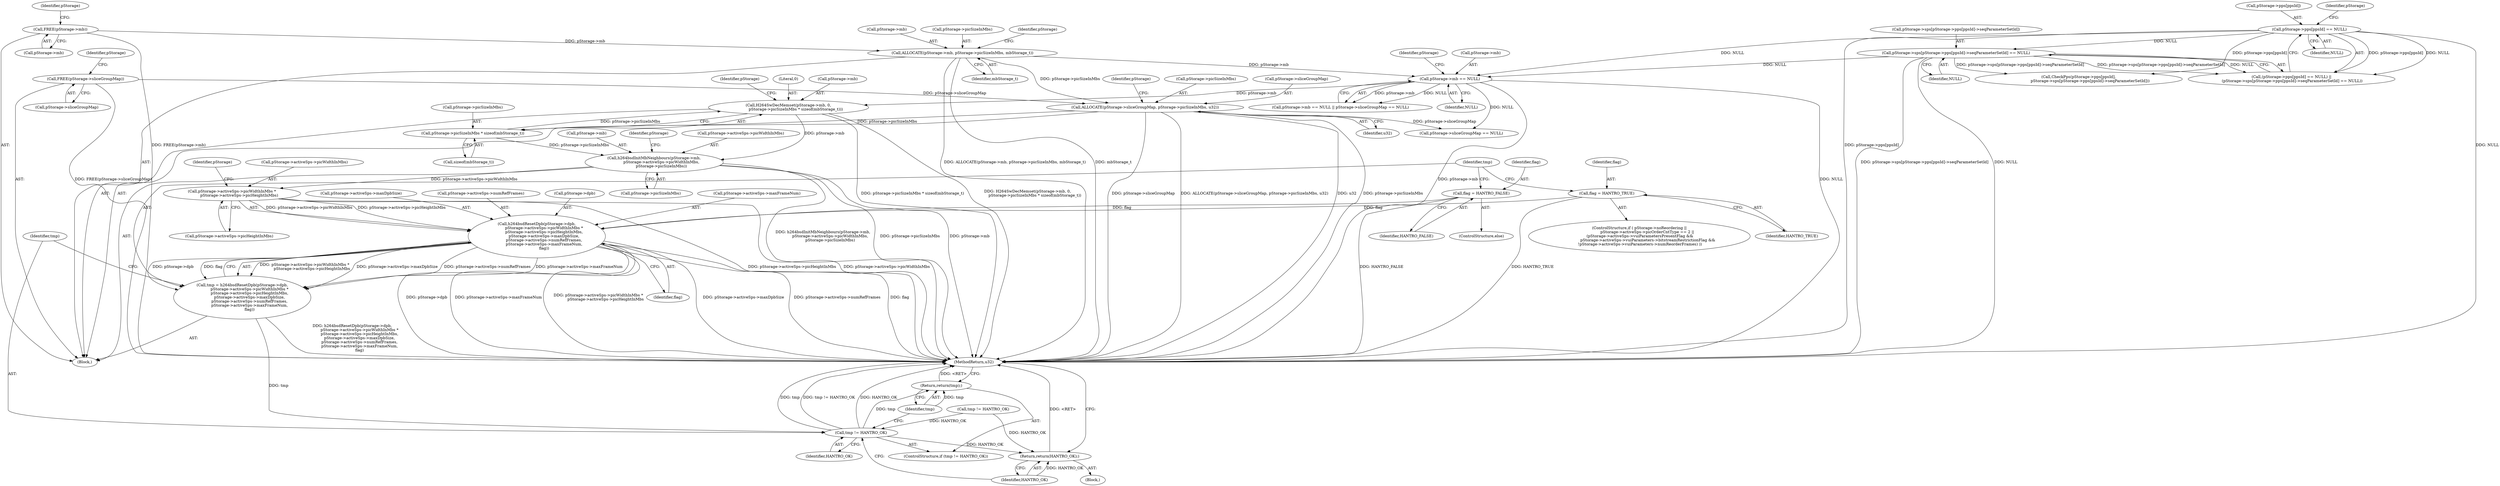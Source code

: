 digraph "0_Android_60547808ca4e9cfac50028c00c58a6ceb2319301@pointer" {
"1000405" [label="(Call,h264bsdResetDpb(pStorage->dpb,\n            pStorage->activeSps->picWidthInMbs *\n            pStorage->activeSps->picHeightInMbs,\n            pStorage->activeSps->maxDpbSize,\n            pStorage->activeSps->numRefFrames,\n            pStorage->activeSps->maxFrameNum,\n            flag))"];
"1000409" [label="(Call,pStorage->activeSps->picWidthInMbs *\n            pStorage->activeSps->picHeightInMbs)"];
"1000349" [label="(Call,h264bsdInitMbNeighbours(pStorage->mb,\n            pStorage->activeSps->picWidthInMbs,\n            pStorage->picSizeInMbs))"];
"1000338" [label="(Call,H264SwDecMemset(pStorage->mb, 0,\n            pStorage->picSizeInMbs * sizeof(mbStorage_t)))"];
"1000326" [label="(Call,pStorage->mb == NULL)"];
"1000308" [label="(Call,ALLOCATE(pStorage->mb, pStorage->picSizeInMbs, mbStorage_t))"];
"1000300" [label="(Call,FREE(pStorage->mb))"];
"1000124" [label="(Call,pStorage->pps[ppsId] == NULL)"];
"1000131" [label="(Call,pStorage->sps[pStorage->pps[ppsId]->seqParameterSetId] == NULL)"];
"1000343" [label="(Call,pStorage->picSizeInMbs * sizeof(mbStorage_t))"];
"1000316" [label="(Call,ALLOCATE(pStorage->sliceGroupMap, pStorage->picSizeInMbs, u32))"];
"1000304" [label="(Call,FREE(pStorage->sliceGroupMap))"];
"1000396" [label="(Call,flag = HANTRO_TRUE)"];
"1000400" [label="(Call,flag = HANTRO_FALSE)"];
"1000403" [label="(Call,tmp = h264bsdResetDpb(pStorage->dpb,\n            pStorage->activeSps->picWidthInMbs *\n            pStorage->activeSps->picHeightInMbs,\n            pStorage->activeSps->maxDpbSize,\n            pStorage->activeSps->numRefFrames,\n            pStorage->activeSps->maxFrameNum,\n            flag))"];
"1000437" [label="(Call,tmp != HANTRO_OK)"];
"1000440" [label="(Return,return(tmp);)"];
"1000566" [label="(Return,return(HANTRO_OK);)"];
"1000327" [label="(Call,pStorage->mb)"];
"1000436" [label="(ControlStructure,if (tmp != HANTRO_OK))"];
"1000439" [label="(Identifier,HANTRO_OK)"];
"1000325" [label="(Call,pStorage->mb == NULL || pStorage->sliceGroupMap == NULL)"];
"1000326" [label="(Call,pStorage->mb == NULL)"];
"1000437" [label="(Call,tmp != HANTRO_OK)"];
"1000330" [label="(Identifier,NULL)"];
"1000349" [label="(Call,h264bsdInitMbNeighbours(pStorage->mb,\n            pStorage->activeSps->picWidthInMbs,\n            pStorage->picSizeInMbs))"];
"1000315" [label="(Identifier,mbStorage_t)"];
"1000316" [label="(Call,ALLOCATE(pStorage->sliceGroupMap, pStorage->picSizeInMbs, u32))"];
"1000401" [label="(Identifier,flag)"];
"1000294" [label="(Block,)"];
"1000422" [label="(Identifier,pStorage)"];
"1000130" [label="(Identifier,NULL)"];
"1000331" [label="(Call,pStorage->sliceGroupMap == NULL)"];
"1000143" [label="(Identifier,NULL)"];
"1000398" [label="(Identifier,HANTRO_TRUE)"];
"1000167" [label="(Call,tmp != HANTRO_OK)"];
"1000301" [label="(Call,pStorage->mb)"];
"1000323" [label="(Identifier,u32)"];
"1000305" [label="(Call,pStorage->sliceGroupMap)"];
"1000113" [label="(Block,)"];
"1000353" [label="(Call,pStorage->activeSps->picWidthInMbs)"];
"1000406" [label="(Call,pStorage->dpb)"];
"1000309" [label="(Call,pStorage->mb)"];
"1000351" [label="(Identifier,pStorage)"];
"1000308" [label="(Call,ALLOCATE(pStorage->mb, pStorage->picSizeInMbs, mbStorage_t))"];
"1000342" [label="(Literal,0)"];
"1000312" [label="(Call,pStorage->picSizeInMbs)"];
"1000409" [label="(Call,pStorage->activeSps->picWidthInMbs *\n            pStorage->activeSps->picHeightInMbs)"];
"1000320" [label="(Call,pStorage->picSizeInMbs)"];
"1000124" [label="(Call,pStorage->pps[ppsId] == NULL)"];
"1000396" [label="(Call,flag = HANTRO_TRUE)"];
"1000300" [label="(Call,FREE(pStorage->mb))"];
"1000410" [label="(Call,pStorage->activeSps->picWidthInMbs)"];
"1000404" [label="(Identifier,tmp)"];
"1000402" [label="(Identifier,HANTRO_FALSE)"];
"1000131" [label="(Call,pStorage->sps[pStorage->pps[ppsId]->seqParameterSetId] == NULL)"];
"1000441" [label="(Identifier,tmp)"];
"1000567" [label="(Identifier,HANTRO_OK)"];
"1000125" [label="(Call,pStorage->pps[ppsId])"];
"1000344" [label="(Call,pStorage->picSizeInMbs)"];
"1000304" [label="(Call,FREE(pStorage->sliceGroupMap))"];
"1000310" [label="(Identifier,pStorage)"];
"1000123" [label="(Call,(pStorage->pps[ppsId] == NULL) ||\n (pStorage->sps[pStorage->pps[ppsId]->seqParameterSetId] == NULL))"];
"1000397" [label="(Identifier,flag)"];
"1000149" [label="(Call,CheckPps(pStorage->pps[ppsId],\n                   pStorage->sps[pStorage->pps[ppsId]->seqParameterSetId]))"];
"1000400" [label="(Call,flag = HANTRO_FALSE)"];
"1000347" [label="(Call,sizeof(mbStorage_t))"];
"1000350" [label="(Call,pStorage->mb)"];
"1000338" [label="(Call,H264SwDecMemset(pStorage->mb, 0,\n            pStorage->picSizeInMbs * sizeof(mbStorage_t)))"];
"1000399" [label="(ControlStructure,else)"];
"1000358" [label="(Call,pStorage->picSizeInMbs)"];
"1000306" [label="(Identifier,pStorage)"];
"1000430" [label="(Call,pStorage->activeSps->maxFrameNum)"];
"1000134" [label="(Identifier,pStorage)"];
"1000343" [label="(Call,pStorage->picSizeInMbs * sizeof(mbStorage_t))"];
"1000132" [label="(Call,pStorage->sps[pStorage->pps[ppsId]->seqParameterSetId])"];
"1000420" [label="(Call,pStorage->activeSps->maxDpbSize)"];
"1000438" [label="(Identifier,tmp)"];
"1000440" [label="(Return,return(tmp);)"];
"1000333" [label="(Identifier,pStorage)"];
"1000361" [label="(ControlStructure,if ( pStorage->noReordering ||\n             pStorage->activeSps->picOrderCntType == 2 ||\n (pStorage->activeSps->vuiParametersPresentFlag &&\n              pStorage->activeSps->vuiParameters->bitstreamRestrictionFlag &&\n !pStorage->activeSps->vuiParameters->numReorderFrames) ))"];
"1000317" [label="(Call,pStorage->sliceGroupMap)"];
"1000339" [label="(Call,pStorage->mb)"];
"1000566" [label="(Return,return(HANTRO_OK);)"];
"1000415" [label="(Call,pStorage->activeSps->picHeightInMbs)"];
"1000328" [label="(Identifier,pStorage)"];
"1000405" [label="(Call,h264bsdResetDpb(pStorage->dpb,\n            pStorage->activeSps->picWidthInMbs *\n            pStorage->activeSps->picHeightInMbs,\n            pStorage->activeSps->maxDpbSize,\n            pStorage->activeSps->numRefFrames,\n            pStorage->activeSps->maxFrameNum,\n            flag))"];
"1000403" [label="(Call,tmp = h264bsdResetDpb(pStorage->dpb,\n            pStorage->activeSps->picWidthInMbs *\n            pStorage->activeSps->picHeightInMbs,\n            pStorage->activeSps->maxDpbSize,\n            pStorage->activeSps->numRefFrames,\n            pStorage->activeSps->maxFrameNum,\n            flag))"];
"1000435" [label="(Identifier,flag)"];
"1000568" [label="(MethodReturn,u32)"];
"1000425" [label="(Call,pStorage->activeSps->numRefFrames)"];
"1000318" [label="(Identifier,pStorage)"];
"1000364" [label="(Identifier,pStorage)"];
"1000405" -> "1000403"  [label="AST: "];
"1000405" -> "1000435"  [label="CFG: "];
"1000406" -> "1000405"  [label="AST: "];
"1000409" -> "1000405"  [label="AST: "];
"1000420" -> "1000405"  [label="AST: "];
"1000425" -> "1000405"  [label="AST: "];
"1000430" -> "1000405"  [label="AST: "];
"1000435" -> "1000405"  [label="AST: "];
"1000403" -> "1000405"  [label="CFG: "];
"1000405" -> "1000568"  [label="DDG: pStorage->activeSps->picWidthInMbs *\n            pStorage->activeSps->picHeightInMbs"];
"1000405" -> "1000568"  [label="DDG: pStorage->activeSps->maxDpbSize"];
"1000405" -> "1000568"  [label="DDG: pStorage->activeSps->numRefFrames"];
"1000405" -> "1000568"  [label="DDG: flag"];
"1000405" -> "1000568"  [label="DDG: pStorage->dpb"];
"1000405" -> "1000568"  [label="DDG: pStorage->activeSps->maxFrameNum"];
"1000405" -> "1000403"  [label="DDG: pStorage->activeSps->picWidthInMbs *\n            pStorage->activeSps->picHeightInMbs"];
"1000405" -> "1000403"  [label="DDG: pStorage->activeSps->maxDpbSize"];
"1000405" -> "1000403"  [label="DDG: pStorage->activeSps->numRefFrames"];
"1000405" -> "1000403"  [label="DDG: pStorage->activeSps->maxFrameNum"];
"1000405" -> "1000403"  [label="DDG: pStorage->dpb"];
"1000405" -> "1000403"  [label="DDG: flag"];
"1000409" -> "1000405"  [label="DDG: pStorage->activeSps->picWidthInMbs"];
"1000409" -> "1000405"  [label="DDG: pStorage->activeSps->picHeightInMbs"];
"1000396" -> "1000405"  [label="DDG: flag"];
"1000400" -> "1000405"  [label="DDG: flag"];
"1000409" -> "1000415"  [label="CFG: "];
"1000410" -> "1000409"  [label="AST: "];
"1000415" -> "1000409"  [label="AST: "];
"1000422" -> "1000409"  [label="CFG: "];
"1000409" -> "1000568"  [label="DDG: pStorage->activeSps->picWidthInMbs"];
"1000409" -> "1000568"  [label="DDG: pStorage->activeSps->picHeightInMbs"];
"1000349" -> "1000409"  [label="DDG: pStorage->activeSps->picWidthInMbs"];
"1000349" -> "1000294"  [label="AST: "];
"1000349" -> "1000358"  [label="CFG: "];
"1000350" -> "1000349"  [label="AST: "];
"1000353" -> "1000349"  [label="AST: "];
"1000358" -> "1000349"  [label="AST: "];
"1000364" -> "1000349"  [label="CFG: "];
"1000349" -> "1000568"  [label="DDG: h264bsdInitMbNeighbours(pStorage->mb,\n            pStorage->activeSps->picWidthInMbs,\n            pStorage->picSizeInMbs)"];
"1000349" -> "1000568"  [label="DDG: pStorage->picSizeInMbs"];
"1000349" -> "1000568"  [label="DDG: pStorage->mb"];
"1000338" -> "1000349"  [label="DDG: pStorage->mb"];
"1000343" -> "1000349"  [label="DDG: pStorage->picSizeInMbs"];
"1000338" -> "1000294"  [label="AST: "];
"1000338" -> "1000343"  [label="CFG: "];
"1000339" -> "1000338"  [label="AST: "];
"1000342" -> "1000338"  [label="AST: "];
"1000343" -> "1000338"  [label="AST: "];
"1000351" -> "1000338"  [label="CFG: "];
"1000338" -> "1000568"  [label="DDG: pStorage->picSizeInMbs * sizeof(mbStorage_t)"];
"1000338" -> "1000568"  [label="DDG: H264SwDecMemset(pStorage->mb, 0,\n            pStorage->picSizeInMbs * sizeof(mbStorage_t))"];
"1000326" -> "1000338"  [label="DDG: pStorage->mb"];
"1000343" -> "1000338"  [label="DDG: pStorage->picSizeInMbs"];
"1000326" -> "1000325"  [label="AST: "];
"1000326" -> "1000330"  [label="CFG: "];
"1000327" -> "1000326"  [label="AST: "];
"1000330" -> "1000326"  [label="AST: "];
"1000333" -> "1000326"  [label="CFG: "];
"1000325" -> "1000326"  [label="CFG: "];
"1000326" -> "1000568"  [label="DDG: pStorage->mb"];
"1000326" -> "1000568"  [label="DDG: NULL"];
"1000326" -> "1000325"  [label="DDG: pStorage->mb"];
"1000326" -> "1000325"  [label="DDG: NULL"];
"1000308" -> "1000326"  [label="DDG: pStorage->mb"];
"1000124" -> "1000326"  [label="DDG: NULL"];
"1000131" -> "1000326"  [label="DDG: NULL"];
"1000326" -> "1000331"  [label="DDG: NULL"];
"1000308" -> "1000294"  [label="AST: "];
"1000308" -> "1000315"  [label="CFG: "];
"1000309" -> "1000308"  [label="AST: "];
"1000312" -> "1000308"  [label="AST: "];
"1000315" -> "1000308"  [label="AST: "];
"1000318" -> "1000308"  [label="CFG: "];
"1000308" -> "1000568"  [label="DDG: mbStorage_t"];
"1000308" -> "1000568"  [label="DDG: ALLOCATE(pStorage->mb, pStorage->picSizeInMbs, mbStorage_t)"];
"1000300" -> "1000308"  [label="DDG: pStorage->mb"];
"1000308" -> "1000316"  [label="DDG: pStorage->picSizeInMbs"];
"1000300" -> "1000294"  [label="AST: "];
"1000300" -> "1000301"  [label="CFG: "];
"1000301" -> "1000300"  [label="AST: "];
"1000306" -> "1000300"  [label="CFG: "];
"1000300" -> "1000568"  [label="DDG: FREE(pStorage->mb)"];
"1000124" -> "1000123"  [label="AST: "];
"1000124" -> "1000130"  [label="CFG: "];
"1000125" -> "1000124"  [label="AST: "];
"1000130" -> "1000124"  [label="AST: "];
"1000134" -> "1000124"  [label="CFG: "];
"1000123" -> "1000124"  [label="CFG: "];
"1000124" -> "1000568"  [label="DDG: NULL"];
"1000124" -> "1000568"  [label="DDG: pStorage->pps[ppsId]"];
"1000124" -> "1000123"  [label="DDG: pStorage->pps[ppsId]"];
"1000124" -> "1000123"  [label="DDG: NULL"];
"1000124" -> "1000131"  [label="DDG: NULL"];
"1000124" -> "1000149"  [label="DDG: pStorage->pps[ppsId]"];
"1000131" -> "1000123"  [label="AST: "];
"1000131" -> "1000143"  [label="CFG: "];
"1000132" -> "1000131"  [label="AST: "];
"1000143" -> "1000131"  [label="AST: "];
"1000123" -> "1000131"  [label="CFG: "];
"1000131" -> "1000568"  [label="DDG: pStorage->sps[pStorage->pps[ppsId]->seqParameterSetId]"];
"1000131" -> "1000568"  [label="DDG: NULL"];
"1000131" -> "1000123"  [label="DDG: pStorage->sps[pStorage->pps[ppsId]->seqParameterSetId]"];
"1000131" -> "1000123"  [label="DDG: NULL"];
"1000131" -> "1000149"  [label="DDG: pStorage->sps[pStorage->pps[ppsId]->seqParameterSetId]"];
"1000343" -> "1000347"  [label="CFG: "];
"1000344" -> "1000343"  [label="AST: "];
"1000347" -> "1000343"  [label="AST: "];
"1000316" -> "1000343"  [label="DDG: pStorage->picSizeInMbs"];
"1000316" -> "1000294"  [label="AST: "];
"1000316" -> "1000323"  [label="CFG: "];
"1000317" -> "1000316"  [label="AST: "];
"1000320" -> "1000316"  [label="AST: "];
"1000323" -> "1000316"  [label="AST: "];
"1000328" -> "1000316"  [label="CFG: "];
"1000316" -> "1000568"  [label="DDG: ALLOCATE(pStorage->sliceGroupMap, pStorage->picSizeInMbs, u32)"];
"1000316" -> "1000568"  [label="DDG: u32"];
"1000316" -> "1000568"  [label="DDG: pStorage->picSizeInMbs"];
"1000316" -> "1000568"  [label="DDG: pStorage->sliceGroupMap"];
"1000304" -> "1000316"  [label="DDG: pStorage->sliceGroupMap"];
"1000316" -> "1000331"  [label="DDG: pStorage->sliceGroupMap"];
"1000304" -> "1000294"  [label="AST: "];
"1000304" -> "1000305"  [label="CFG: "];
"1000305" -> "1000304"  [label="AST: "];
"1000310" -> "1000304"  [label="CFG: "];
"1000304" -> "1000568"  [label="DDG: FREE(pStorage->sliceGroupMap)"];
"1000396" -> "1000361"  [label="AST: "];
"1000396" -> "1000398"  [label="CFG: "];
"1000397" -> "1000396"  [label="AST: "];
"1000398" -> "1000396"  [label="AST: "];
"1000404" -> "1000396"  [label="CFG: "];
"1000396" -> "1000568"  [label="DDG: HANTRO_TRUE"];
"1000400" -> "1000399"  [label="AST: "];
"1000400" -> "1000402"  [label="CFG: "];
"1000401" -> "1000400"  [label="AST: "];
"1000402" -> "1000400"  [label="AST: "];
"1000404" -> "1000400"  [label="CFG: "];
"1000400" -> "1000568"  [label="DDG: HANTRO_FALSE"];
"1000403" -> "1000294"  [label="AST: "];
"1000404" -> "1000403"  [label="AST: "];
"1000438" -> "1000403"  [label="CFG: "];
"1000403" -> "1000568"  [label="DDG: h264bsdResetDpb(pStorage->dpb,\n            pStorage->activeSps->picWidthInMbs *\n            pStorage->activeSps->picHeightInMbs,\n            pStorage->activeSps->maxDpbSize,\n            pStorage->activeSps->numRefFrames,\n            pStorage->activeSps->maxFrameNum,\n            flag)"];
"1000403" -> "1000437"  [label="DDG: tmp"];
"1000437" -> "1000436"  [label="AST: "];
"1000437" -> "1000439"  [label="CFG: "];
"1000438" -> "1000437"  [label="AST: "];
"1000439" -> "1000437"  [label="AST: "];
"1000441" -> "1000437"  [label="CFG: "];
"1000567" -> "1000437"  [label="CFG: "];
"1000437" -> "1000568"  [label="DDG: tmp != HANTRO_OK"];
"1000437" -> "1000568"  [label="DDG: tmp"];
"1000437" -> "1000568"  [label="DDG: HANTRO_OK"];
"1000167" -> "1000437"  [label="DDG: HANTRO_OK"];
"1000437" -> "1000440"  [label="DDG: tmp"];
"1000437" -> "1000566"  [label="DDG: HANTRO_OK"];
"1000440" -> "1000436"  [label="AST: "];
"1000440" -> "1000441"  [label="CFG: "];
"1000441" -> "1000440"  [label="AST: "];
"1000568" -> "1000440"  [label="CFG: "];
"1000440" -> "1000568"  [label="DDG: <RET>"];
"1000441" -> "1000440"  [label="DDG: tmp"];
"1000566" -> "1000113"  [label="AST: "];
"1000566" -> "1000567"  [label="CFG: "];
"1000567" -> "1000566"  [label="AST: "];
"1000568" -> "1000566"  [label="CFG: "];
"1000566" -> "1000568"  [label="DDG: <RET>"];
"1000567" -> "1000566"  [label="DDG: HANTRO_OK"];
"1000167" -> "1000566"  [label="DDG: HANTRO_OK"];
}
